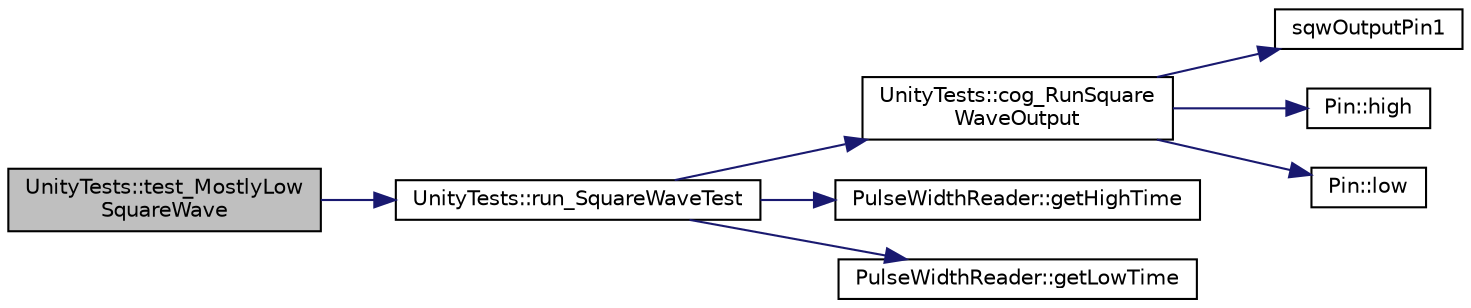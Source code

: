digraph "UnityTests::test_MostlyLowSquareWave"
{
  edge [fontname="Helvetica",fontsize="10",labelfontname="Helvetica",labelfontsize="10"];
  node [fontname="Helvetica",fontsize="10",shape=record];
  rankdir="LR";
  Node1 [label="UnityTests::test_MostlyLow\lSquareWave",height=0.2,width=0.4,color="black", fillcolor="grey75", style="filled" fontcolor="black"];
  Node1 -> Node2 [color="midnightblue",fontsize="10",style="solid",fontname="Helvetica"];
  Node2 [label="UnityTests::run_SquareWaveTest",height=0.2,width=0.4,color="black", fillcolor="white", style="filled",URL="$classUnityTests.html#aa24d2b872939c7c0f2a8d539dd0c0a6b"];
  Node2 -> Node3 [color="midnightblue",fontsize="10",style="solid",fontname="Helvetica"];
  Node3 [label="UnityTests::cog_RunSquare\lWaveOutput",height=0.2,width=0.4,color="black", fillcolor="white", style="filled",URL="$classUnityTests.html#af32842ae5ec8a0ffb4e76211277a60f0"];
  Node3 -> Node4 [color="midnightblue",fontsize="10",style="solid",fontname="Helvetica"];
  Node4 [label="sqwOutputPin1",height=0.2,width=0.4,color="black", fillcolor="white", style="filled",URL="$pulse__width__reader_8test_8h.html#ab25b70936f8dbdfe579fda3c1ebc6a01"];
  Node3 -> Node5 [color="midnightblue",fontsize="10",style="solid",fontname="Helvetica"];
  Node5 [label="Pin::high",height=0.2,width=0.4,color="black", fillcolor="white", style="filled",URL="$classPin.html#a2a37644e45fdd91d099a969db68630fd",tooltip="Set pin to output high."];
  Node3 -> Node6 [color="midnightblue",fontsize="10",style="solid",fontname="Helvetica"];
  Node6 [label="Pin::low",height=0.2,width=0.4,color="black", fillcolor="white", style="filled",URL="$classPin.html#a2b3a5a1a6bf26e9f1a65314bda73045a",tooltip="Set pin to output low."];
  Node2 -> Node7 [color="midnightblue",fontsize="10",style="solid",fontname="Helvetica"];
  Node7 [label="PulseWidthReader::getHighTime",height=0.2,width=0.4,color="black", fillcolor="white", style="filled",URL="$classPulseWidthReader.html#a80ee5413ff806d866dc60b9f675953d8",tooltip="Get the most recent high pulse duration."];
  Node2 -> Node8 [color="midnightblue",fontsize="10",style="solid",fontname="Helvetica"];
  Node8 [label="PulseWidthReader::getLowTime",height=0.2,width=0.4,color="black", fillcolor="white", style="filled",URL="$classPulseWidthReader.html#a25504601b83264f77db5154726b090c5",tooltip="Get the most recent low pulse duration."];
}
